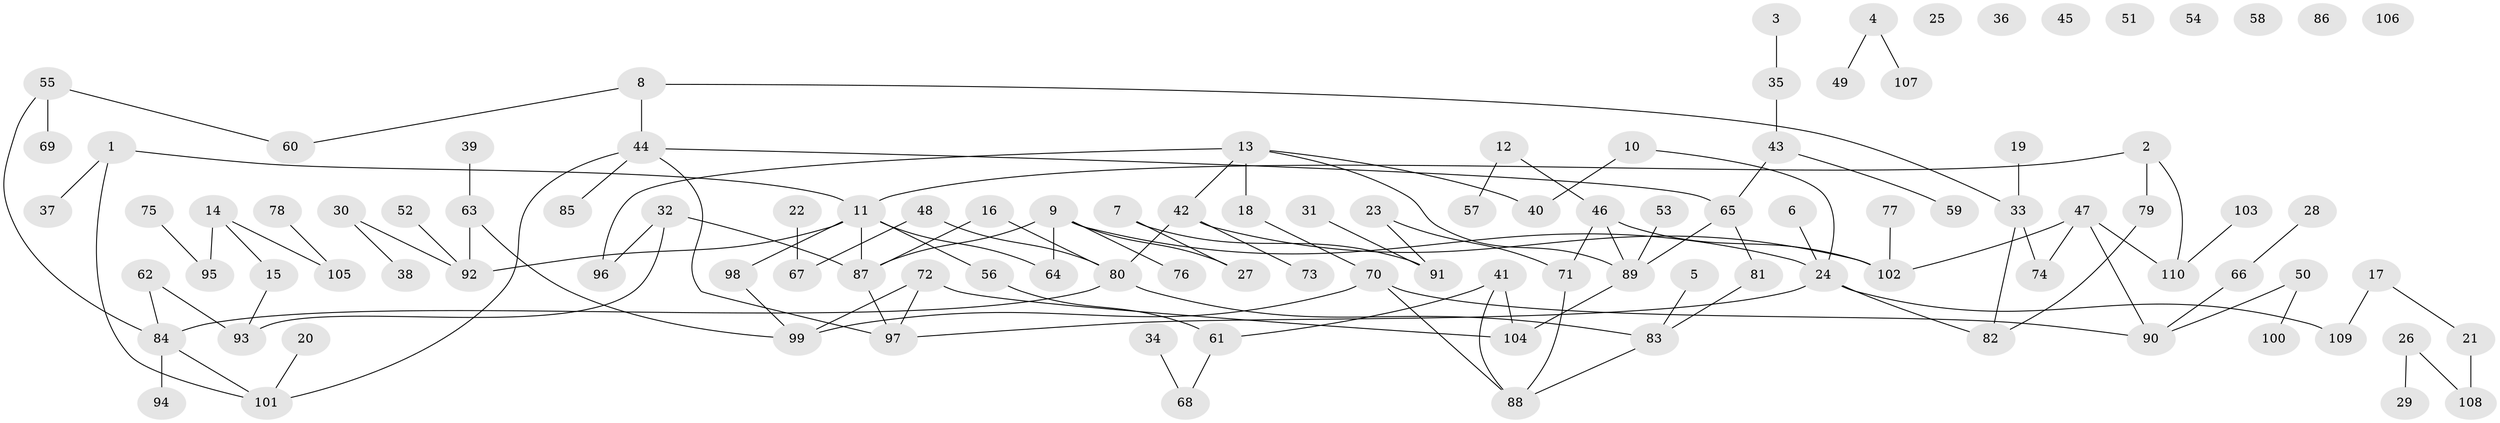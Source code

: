 // coarse degree distribution, {1: 0.4090909090909091, 0: 0.20454545454545456, 2: 0.22727272727272727, 3: 0.022727272727272728, 5: 0.045454545454545456, 4: 0.045454545454545456, 15: 0.022727272727272728, 14: 0.022727272727272728}
// Generated by graph-tools (version 1.1) at 2025/42/03/04/25 21:42:42]
// undirected, 110 vertices, 125 edges
graph export_dot {
graph [start="1"]
  node [color=gray90,style=filled];
  1;
  2;
  3;
  4;
  5;
  6;
  7;
  8;
  9;
  10;
  11;
  12;
  13;
  14;
  15;
  16;
  17;
  18;
  19;
  20;
  21;
  22;
  23;
  24;
  25;
  26;
  27;
  28;
  29;
  30;
  31;
  32;
  33;
  34;
  35;
  36;
  37;
  38;
  39;
  40;
  41;
  42;
  43;
  44;
  45;
  46;
  47;
  48;
  49;
  50;
  51;
  52;
  53;
  54;
  55;
  56;
  57;
  58;
  59;
  60;
  61;
  62;
  63;
  64;
  65;
  66;
  67;
  68;
  69;
  70;
  71;
  72;
  73;
  74;
  75;
  76;
  77;
  78;
  79;
  80;
  81;
  82;
  83;
  84;
  85;
  86;
  87;
  88;
  89;
  90;
  91;
  92;
  93;
  94;
  95;
  96;
  97;
  98;
  99;
  100;
  101;
  102;
  103;
  104;
  105;
  106;
  107;
  108;
  109;
  110;
  1 -- 11;
  1 -- 37;
  1 -- 101;
  2 -- 11;
  2 -- 79;
  2 -- 110;
  3 -- 35;
  4 -- 49;
  4 -- 107;
  5 -- 83;
  6 -- 24;
  7 -- 27;
  7 -- 91;
  8 -- 33;
  8 -- 44;
  8 -- 60;
  9 -- 24;
  9 -- 27;
  9 -- 64;
  9 -- 76;
  9 -- 87;
  10 -- 24;
  10 -- 40;
  11 -- 56;
  11 -- 64;
  11 -- 87;
  11 -- 92;
  11 -- 98;
  12 -- 46;
  12 -- 57;
  13 -- 18;
  13 -- 40;
  13 -- 42;
  13 -- 89;
  13 -- 96;
  14 -- 15;
  14 -- 95;
  14 -- 105;
  15 -- 93;
  16 -- 80;
  16 -- 87;
  17 -- 21;
  17 -- 109;
  18 -- 70;
  19 -- 33;
  20 -- 101;
  21 -- 108;
  22 -- 67;
  23 -- 71;
  23 -- 91;
  24 -- 82;
  24 -- 97;
  24 -- 109;
  26 -- 29;
  26 -- 108;
  28 -- 66;
  30 -- 38;
  30 -- 92;
  31 -- 91;
  32 -- 87;
  32 -- 93;
  32 -- 96;
  33 -- 74;
  33 -- 82;
  34 -- 68;
  35 -- 43;
  39 -- 63;
  41 -- 61;
  41 -- 88;
  41 -- 104;
  42 -- 73;
  42 -- 80;
  42 -- 102;
  43 -- 59;
  43 -- 65;
  44 -- 65;
  44 -- 85;
  44 -- 97;
  44 -- 101;
  46 -- 71;
  46 -- 89;
  46 -- 102;
  47 -- 74;
  47 -- 90;
  47 -- 102;
  47 -- 110;
  48 -- 67;
  48 -- 80;
  50 -- 90;
  50 -- 100;
  52 -- 92;
  53 -- 89;
  55 -- 60;
  55 -- 69;
  55 -- 84;
  56 -- 61;
  61 -- 68;
  62 -- 84;
  62 -- 93;
  63 -- 92;
  63 -- 99;
  65 -- 81;
  65 -- 89;
  66 -- 90;
  70 -- 88;
  70 -- 90;
  70 -- 99;
  71 -- 88;
  72 -- 97;
  72 -- 99;
  72 -- 104;
  75 -- 95;
  77 -- 102;
  78 -- 105;
  79 -- 82;
  80 -- 83;
  80 -- 84;
  81 -- 83;
  83 -- 88;
  84 -- 94;
  84 -- 101;
  87 -- 97;
  89 -- 104;
  98 -- 99;
  103 -- 110;
}
